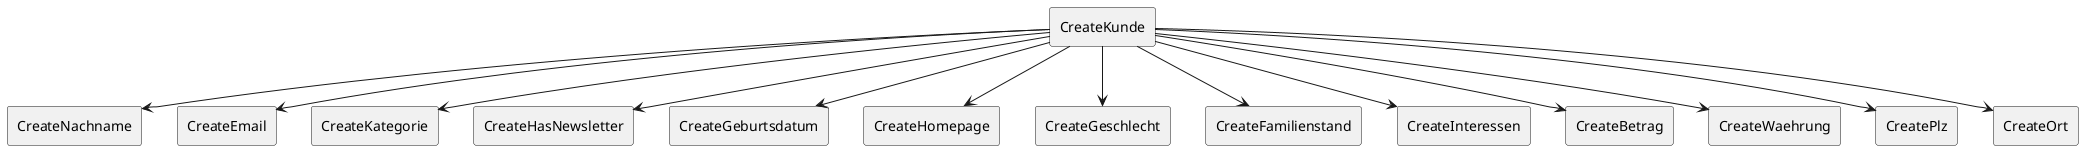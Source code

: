 ' Copyright (C) 2022 - present Juergen Zimmermann, Hochschule Karlsruhe
'
' This program is free software: you can redistribute it and/or modify
' it under the terms of the GNU General Public License as published by
' the Free Software Foundation, either version 3 of the License, or
' (at your option) any later version.
'
' This program is distributed in the hope that it will be useful,
' but WITHOUT ANY WARRANTY; without even the implied warranty of
' MERCHANTABILITY or FITNESS FOR A PARTICULAR PURPOSE.  See the
' GNU General Public License for more details.
'
' You should have received a copy of the GNU General Public License
' along with this program.  If not, see <https://www.gnu.org/licenses/>.

' Preview durch <Alt>d

@startuml CreateKunde

'top to bottom direction

rectangle CreateKunde
rectangle CreateNachname
rectangle CreateEmail
rectangle CreateKategorie
rectangle CreateHasNewsletter
rectangle CreateGeburtsdatum
rectangle CreateHomepage
rectangle CreateGeschlecht
rectangle CreateFamilienstand
rectangle CreateInteressen
rectangle CreateBetrag
rectangle CreateWaehrung
rectangle CreatePlz
rectangle CreateOrt


CreateKunde --> CreateNachname
CreateKunde --> CreateEmail
CreateKunde --> CreateKategorie
CreateKunde --> CreateHasNewsletter
CreateKunde --> CreateGeburtsdatum
CreateKunde --> CreateHomepage
CreateKunde --> CreateGeschlecht
CreateKunde --> CreateFamilienstand
CreateKunde --> CreateInteressen
CreateKunde --> CreateBetrag
CreateKunde --> CreateWaehrung
CreateKunde --> CreatePlz
CreateKunde --> CreateOrt

@enduml
